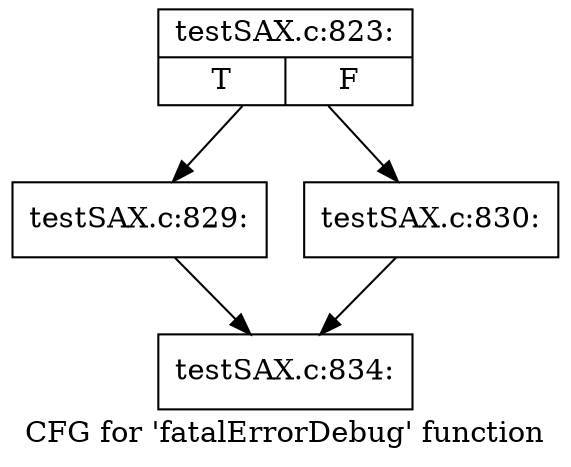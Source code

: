 digraph "CFG for 'fatalErrorDebug' function" {
	label="CFG for 'fatalErrorDebug' function";

	Node0x488eaa0 [shape=record,label="{testSAX.c:823:|{<s0>T|<s1>F}}"];
	Node0x488eaa0 -> Node0x4890bc0;
	Node0x488eaa0 -> Node0x4890c10;
	Node0x4890bc0 [shape=record,label="{testSAX.c:829:}"];
	Node0x4890bc0 -> Node0x4890190;
	Node0x4890c10 [shape=record,label="{testSAX.c:830:}"];
	Node0x4890c10 -> Node0x4890190;
	Node0x4890190 [shape=record,label="{testSAX.c:834:}"];
}
